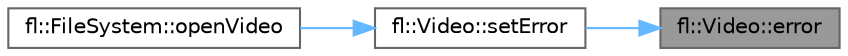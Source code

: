 digraph "fl::Video::error"
{
 // INTERACTIVE_SVG=YES
 // LATEX_PDF_SIZE
  bgcolor="transparent";
  edge [fontname=Helvetica,fontsize=10,labelfontname=Helvetica,labelfontsize=10];
  node [fontname=Helvetica,fontsize=10,shape=box,height=0.2,width=0.4];
  rankdir="RL";
  Node1 [id="Node000001",label="fl::Video::error",height=0.2,width=0.4,color="gray40", fillcolor="grey60", style="filled", fontcolor="black",tooltip=" "];
  Node1 -> Node2 [id="edge1_Node000001_Node000002",dir="back",color="steelblue1",style="solid",tooltip=" "];
  Node2 [id="Node000002",label="fl::Video::setError",height=0.2,width=0.4,color="grey40", fillcolor="white", style="filled",URL="$d0/d4b/classfl_1_1_video_ad5d7752852741024febd54bd9f55ab0f.html#ad5d7752852741024febd54bd9f55ab0f",tooltip=" "];
  Node2 -> Node3 [id="edge2_Node000002_Node000003",dir="back",color="steelblue1",style="solid",tooltip=" "];
  Node3 [id="Node000003",label="fl::FileSystem::openVideo",height=0.2,width=0.4,color="grey40", fillcolor="white", style="filled",URL="$df/d37/classfl_1_1_file_system_ac5eb709ccaf51c65dee2acb5431d6c35.html#ac5eb709ccaf51c65dee2acb5431d6c35",tooltip=" "];
}
